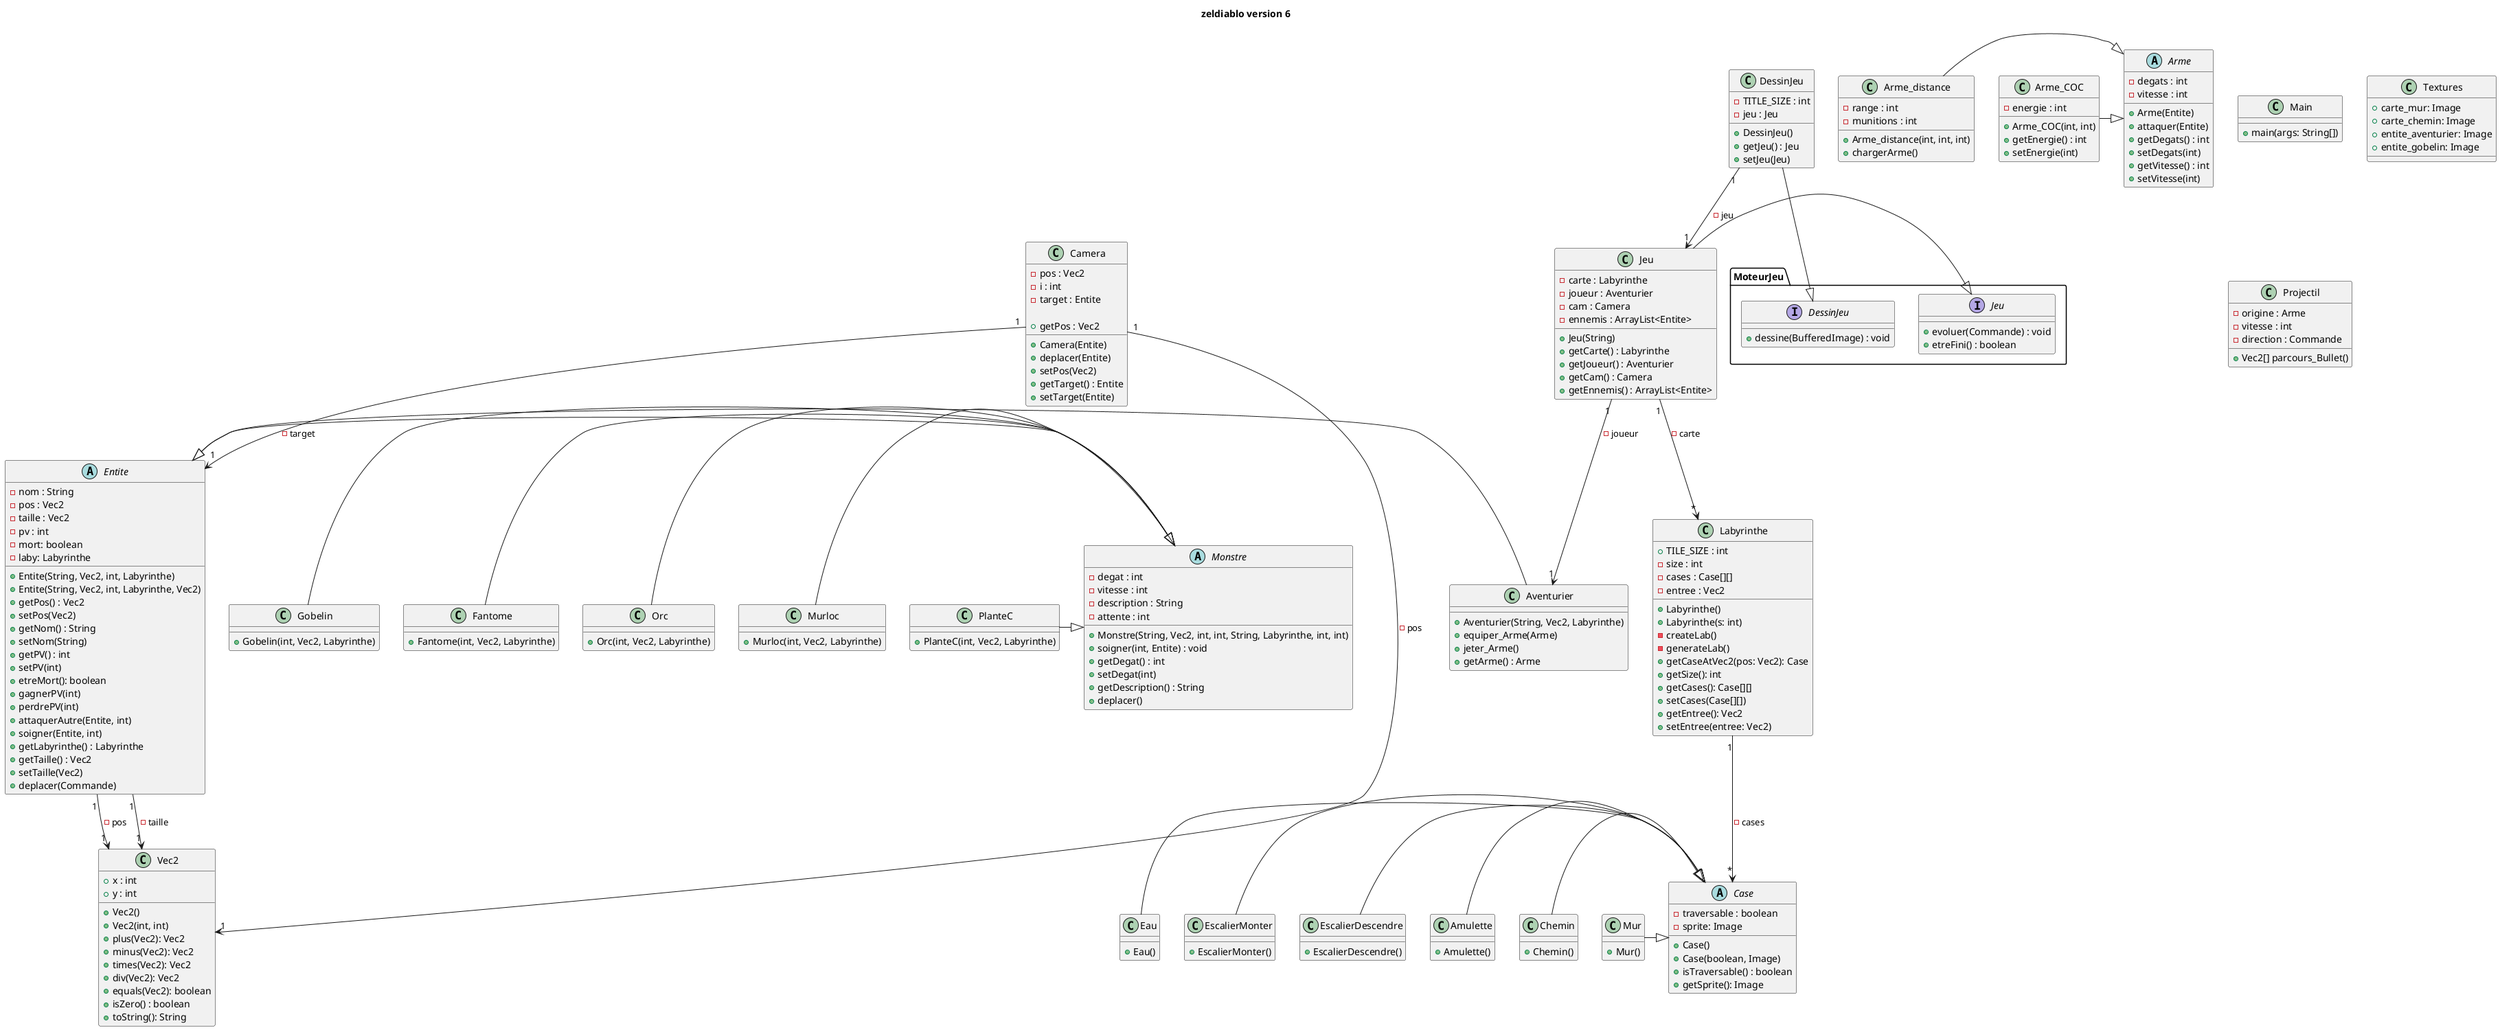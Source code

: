 @startuml
title zeldiablo version 6

class Jeu{
    - carte : Labyrinthe
    - joueur : Aventurier
    - cam : Camera
    - ennemis : ArrayList<Entite>

    + Jeu(String)
    + getCarte() : Labyrinthe
    + getJoueur() : Aventurier
    + getCam() : Camera
    + getEnnemis() : ArrayList<Entite>
}

abstract class Case{
    - traversable : boolean
    - sprite: Image

    + Case()
    + Case(boolean, Image)
    + isTraversable() : boolean
    + getSprite(): Image
}

class Chemin{
    + Chemin()
}

class Mur{
    + Mur()
}

class Eau{
    + Eau()
}

class EscalierMonter{
    + EscalierMonter()
}

class EscalierDescendre{
    + EscalierDescendre()
}

class Amulette{
    + Amulette()
}

class Labyrinthe {
    + TILE_SIZE : int
    - size : int
    - cases : Case[][]
    - entree : Vec2

    + Labyrinthe()
    + Labyrinthe(s: int)
    - createLab()
    - generateLab()
    + getCaseAtVec2(pos: Vec2): Case
    + getSize(): int
    + getCases(): Case[][]
    + setCases(Case[][])
    + getEntree(): Vec2
    + setEntree(entree: Vec2)
}

class Vec2 {
    + x : int
    + y : int

    + Vec2()
    + Vec2(int, int)
    + plus(Vec2): Vec2
    + minus(Vec2): Vec2
    + times(Vec2): Vec2
    + div(Vec2): Vec2
    + equals(Vec2): boolean
    + isZero() : boolean
    + toString(): String
}

abstract class Entite{
    - nom : String
    - pos : Vec2
    - taille : Vec2
    - pv : int
    - mort: boolean
    - laby: Labyrinthe

    + Entite(String, Vec2, int, Labyrinthe)
    + Entite(String, Vec2, int, Labyrinthe, Vec2)
    + getPos() : Vec2
    + setPos(Vec2)
    + getNom() : String
    + setNom(String)
    + getPV() : int
    + setPV(int)
    + etreMort(): boolean
    + gagnerPV(int) 
    + perdrePV(int)
    + attaquerAutre(Entite, int)
    + soigner(Entite, int)
    + getLabyrinthe() : Labyrinthe
    + getTaille() : Vec2
    + setTaille(Vec2)
    + deplacer(Commande)
}

abstract Monstre{
    - degat : int
    - vitesse : int
    - description : String
    - attente : int

    + Monstre(String, Vec2, int, int, String, Labyrinthe, int, int)
    + soigner(int, Entite) : void
    + getDegat() : int
    + setDegat(int)
    + getDescription() : String
    + deplacer()
}

class Gobelin{
    + Gobelin(int, Vec2, Labyrinthe)
}

class Fantome{
    + Fantome(int, Vec2, Labyrinthe)
}

class Orc{
    + Orc(int, Vec2, Labyrinthe)
}

class Murloc{
    + Murloc(int, Vec2, Labyrinthe)
}

class PlanteC{
    + PlanteC(int, Vec2, Labyrinthe)
}

class Aventurier{
    + Aventurier(String, Vec2, Labyrinthe)
    + equiper_Arme(Arme)
    + jeter_Arme()
    + getArme() : Arme
}

class DessinJeu{
    - TITLE_SIZE : int
    - jeu : Jeu

    + DessinJeu()
    + getJeu() : Jeu
    + setJeu(Jeu)
}

class Main{
    + main(args: String[])
}

interface MoteurJeu.DessinJeu{
    + dessine(BufferedImage) : void
}

interface MoteurJeu.Jeu{
    + evoluer(Commande) : void
    + etreFini() : boolean
}


class Camera {
    - pos : Vec2
    - i : int
    - target : Entite

    + Camera(Entite)
    + deplacer(Entite)
    + getPos : Vec2
    + setPos(Vec2)
    + getTarget() : Entite
    + setTarget(Entite)
}

class Textures {
    + carte_mur: Image
    + carte_chemin: Image
    + entite_aventurier: Image
    + entite_gobelin: Image
}

abstract class Arme{
    - degats : int
    - vitesse : int

    + Arme(Entite)
    + attaquer(Entite)
    + getDegats() : int
    + setDegats(int)
    + getVitesse() : int
    + setVitesse(int)
}

class Arme_distance{
    - range : int
    - munitions : int

    + Arme_distance(int, int, int)
    + chargerArme()
}

class Arme_COC {
    - energie : int

    + Arme_COC(int, int)
    + getEnergie() : int
    + setEnergie(int)
}
class Projectil{
    - origine : Arme
    - vitesse : int
    - direction : Commande

    + Vec2[] parcours_Bullet()
}

Labyrinthe "1" --> "*" Case : - cases
Chemin -|> Case
Mur -|> Case
Eau -|> Case
EscalierMonter -|> Case
EscalierDescendre -|> Case
Amulette -|> Case
Jeu -|> MoteurJeu.Jeu
DessinJeu -|> MoteurJeu.DessinJeu
Aventurier -|> Entite
Monstre -|> Entite
Gobelin -|> Monstre
Fantome -|> Monstre
Orc -|> Monstre
Murloc -|> Monstre
PlanteC -|> Monstre
Arme_distance -|> Arme
Arme_COC -|> Arme
Jeu "1" --> "*" Labyrinthe : - carte
Jeu "1" --> "1" Aventurier : - joueur
DessinJeu "1" --> "1" Jeu : - jeu
Camera "1" --> "1" Entite : - target
Camera "1" --> "1" Vec2 : - pos
Entite "1" --> "1" Vec2 : - pos
Entite "1" --> "1" Vec2 : - taille
@enduml